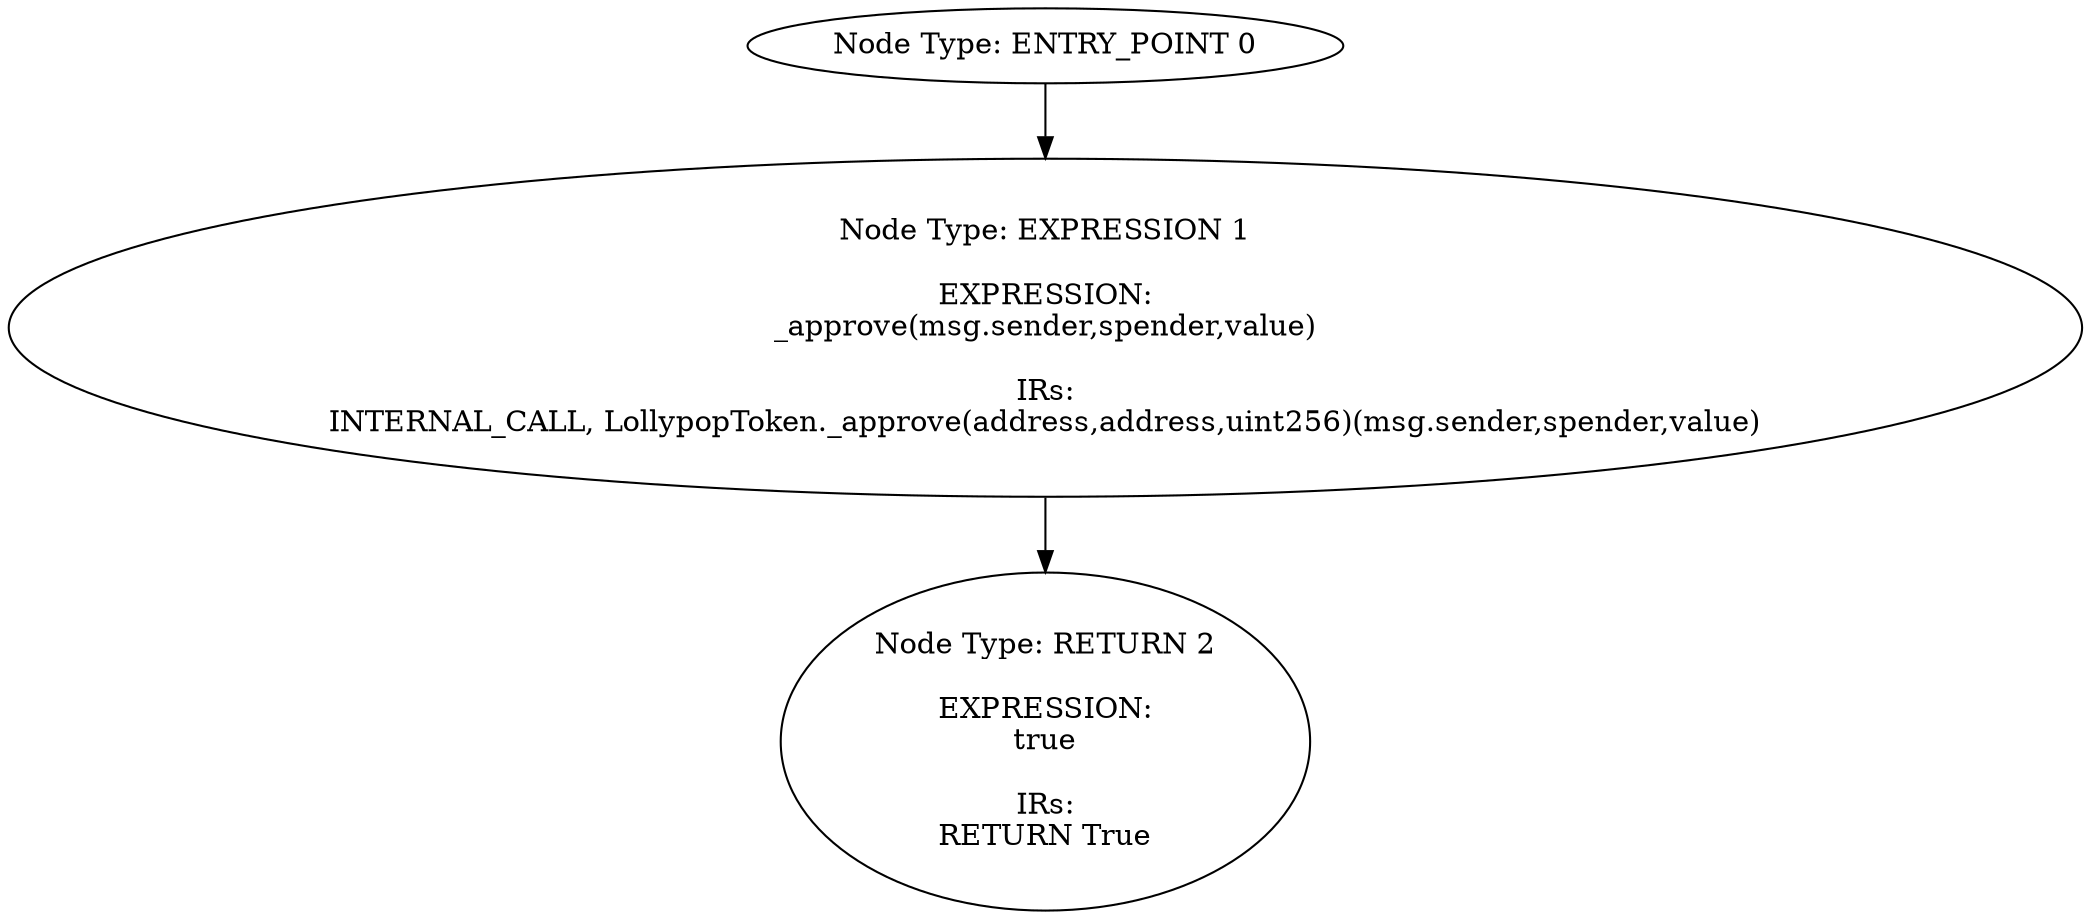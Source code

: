 digraph{
0[label="Node Type: ENTRY_POINT 0
"];
0->1;
1[label="Node Type: EXPRESSION 1

EXPRESSION:
_approve(msg.sender,spender,value)

IRs:
INTERNAL_CALL, LollypopToken._approve(address,address,uint256)(msg.sender,spender,value)"];
1->2;
2[label="Node Type: RETURN 2

EXPRESSION:
true

IRs:
RETURN True"];
}
